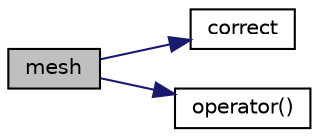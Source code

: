digraph "mesh"
{
  bgcolor="transparent";
  edge [fontname="Helvetica",fontsize="10",labelfontname="Helvetica",labelfontsize="10"];
  node [fontname="Helvetica",fontsize="10",shape=record];
  rankdir="LR";
  Node1 [label="mesh",height=0.2,width=0.4,color="black", fillcolor="grey75", style="filled", fontcolor="black"];
  Node1 -> Node2 [color="midnightblue",fontsize="10",style="solid",fontname="Helvetica"];
  Node2 [label="correct",height=0.2,width=0.4,color="black",URL="$a01562.html#a7e204aa62fa1c1f527e8f1c62dc62061",tooltip="Correct the motion diffusivity. "];
  Node1 -> Node3 [color="midnightblue",fontsize="10",style="solid",fontname="Helvetica"];
  Node3 [label="operator()",height=0.2,width=0.4,color="black",URL="$a01562.html#af761bd1c0e2598286554af884ba32d75",tooltip="Return diffusivity field. "];
}
